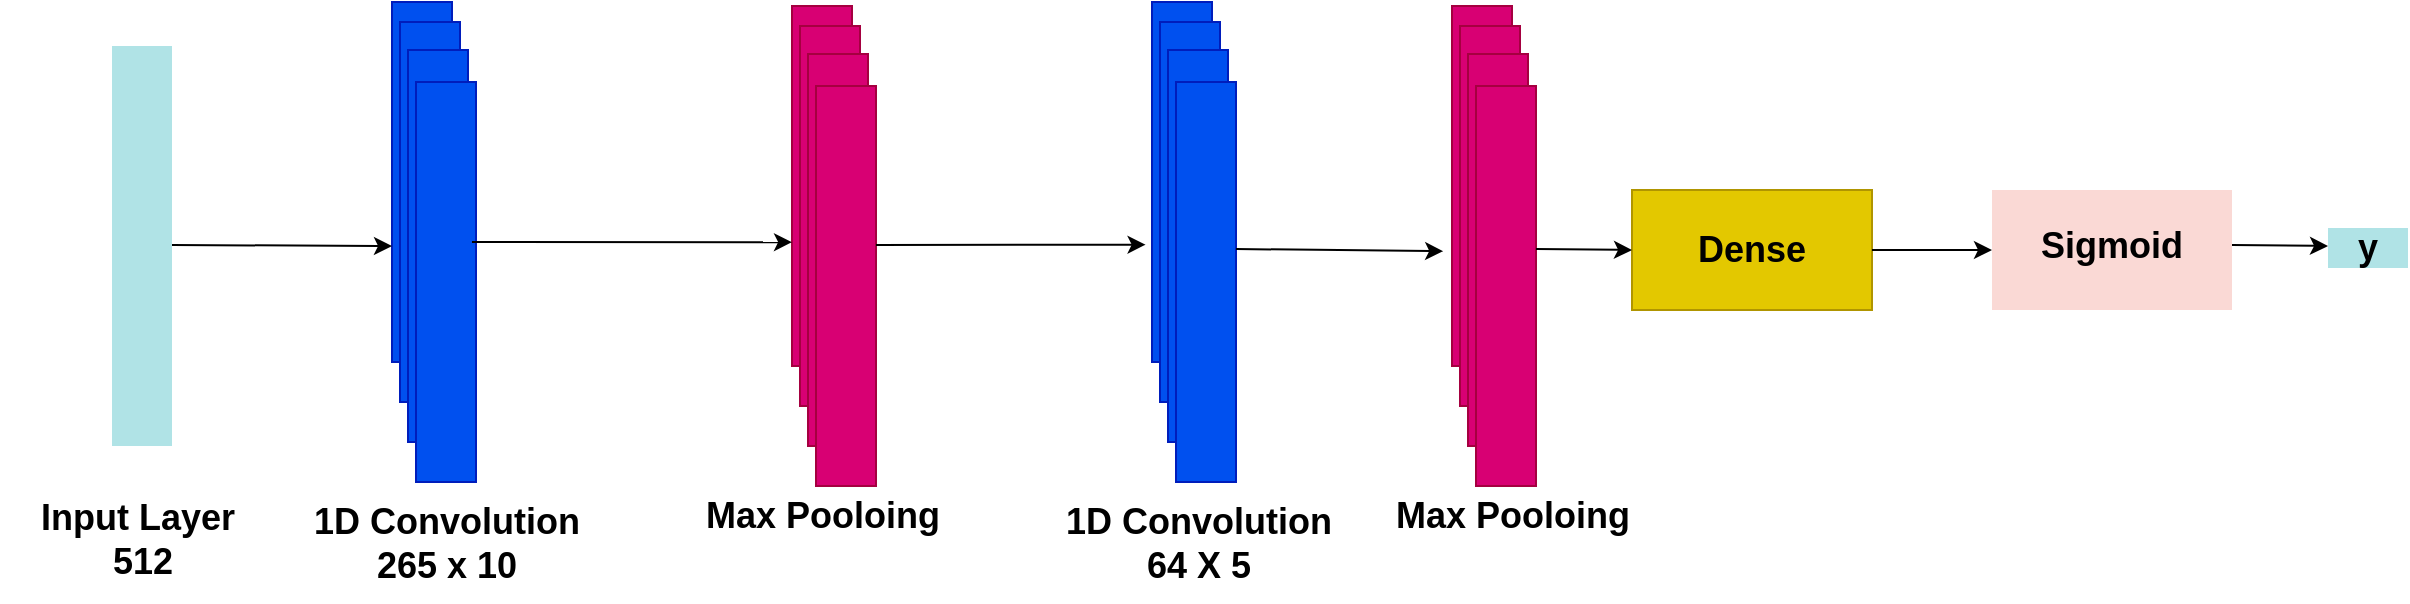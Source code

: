 <mxfile version="12.9.11" type="device"><diagram id="nRmqIMH5i4KukFryreDp" name="Page-1"><mxGraphModel dx="1888" dy="580" grid="1" gridSize="10" guides="1" tooltips="1" connect="1" arrows="1" fold="1" page="1" pageScale="1" pageWidth="850" pageHeight="1100" math="0" shadow="0"><root><mxCell id="0"/><mxCell id="1" parent="0"/><mxCell id="BCNbl0NNlTVqZBeyvZWr-14" value="" style="rounded=0;whiteSpace=wrap;html=1;strokeColor=#001DBC;fillColor=#0050ef;fontColor=#ffffff;" vertex="1" parent="1"><mxGeometry x="170" y="120" width="30" height="180" as="geometry"/></mxCell><mxCell id="BCNbl0NNlTVqZBeyvZWr-15" value="" style="rounded=0;whiteSpace=wrap;html=1;strokeColor=#001DBC;fillColor=#0050ef;fontColor=#ffffff;" vertex="1" parent="1"><mxGeometry x="174" y="130" width="30" height="190" as="geometry"/></mxCell><mxCell id="BCNbl0NNlTVqZBeyvZWr-16" value="" style="rounded=0;whiteSpace=wrap;html=1;strokeColor=#001DBC;fillColor=#0050ef;fontColor=#ffffff;" vertex="1" parent="1"><mxGeometry x="178" y="144" width="30" height="196" as="geometry"/></mxCell><mxCell id="BCNbl0NNlTVqZBeyvZWr-17" value="" style="rounded=0;whiteSpace=wrap;html=1;strokeColor=#001DBC;fillColor=#0050ef;fontColor=#ffffff;" vertex="1" parent="1"><mxGeometry x="182" y="160" width="30" height="200" as="geometry"/></mxCell><mxCell id="BCNbl0NNlTVqZBeyvZWr-18" value="" style="rounded=0;whiteSpace=wrap;html=1;strokeColor=#001DBC;fillColor=#0050ef;fontColor=#ffffff;" vertex="1" parent="1"><mxGeometry x="182" y="160" width="30" height="200" as="geometry"/></mxCell><mxCell id="BCNbl0NNlTVqZBeyvZWr-22" value="" style="rounded=0;whiteSpace=wrap;html=1;strokeColor=#A50040;fillColor=#d80073;fontColor=#ffffff;" vertex="1" parent="1"><mxGeometry x="370" y="122" width="30" height="180" as="geometry"/></mxCell><mxCell id="BCNbl0NNlTVqZBeyvZWr-23" value="" style="rounded=0;whiteSpace=wrap;html=1;strokeColor=#A50040;fillColor=#d80073;fontColor=#ffffff;" vertex="1" parent="1"><mxGeometry x="374" y="132" width="30" height="190" as="geometry"/></mxCell><mxCell id="BCNbl0NNlTVqZBeyvZWr-24" value="" style="rounded=0;whiteSpace=wrap;html=1;strokeColor=#A50040;fillColor=#d80073;fontColor=#ffffff;" vertex="1" parent="1"><mxGeometry x="378" y="146" width="30" height="196" as="geometry"/></mxCell><mxCell id="BCNbl0NNlTVqZBeyvZWr-25" value="" style="rounded=0;whiteSpace=wrap;html=1;strokeColor=#A50040;fillColor=#d80073;fontColor=#ffffff;" vertex="1" parent="1"><mxGeometry x="382" y="162" width="30" height="200" as="geometry"/></mxCell><mxCell id="BCNbl0NNlTVqZBeyvZWr-26" value="" style="rounded=0;whiteSpace=wrap;html=1;strokeColor=#A50040;fillColor=#d80073;fontColor=#ffffff;" vertex="1" parent="1"><mxGeometry x="382" y="162" width="30" height="200" as="geometry"/></mxCell><mxCell id="BCNbl0NNlTVqZBeyvZWr-27" value="" style="rounded=0;whiteSpace=wrap;html=1;strokeColor=#001DBC;fillColor=#0050ef;fontColor=#ffffff;" vertex="1" parent="1"><mxGeometry x="550" y="120" width="30" height="180" as="geometry"/></mxCell><mxCell id="BCNbl0NNlTVqZBeyvZWr-28" value="" style="rounded=0;whiteSpace=wrap;html=1;strokeColor=#001DBC;fillColor=#0050ef;fontColor=#ffffff;" vertex="1" parent="1"><mxGeometry x="554" y="130" width="30" height="190" as="geometry"/></mxCell><mxCell id="BCNbl0NNlTVqZBeyvZWr-29" value="" style="rounded=0;whiteSpace=wrap;html=1;strokeColor=#001DBC;fillColor=#0050ef;fontColor=#ffffff;" vertex="1" parent="1"><mxGeometry x="558" y="144" width="30" height="196" as="geometry"/></mxCell><mxCell id="BCNbl0NNlTVqZBeyvZWr-30" value="" style="rounded=0;whiteSpace=wrap;html=1;strokeColor=#001DBC;fillColor=#0050ef;fontColor=#ffffff;" vertex="1" parent="1"><mxGeometry x="562" y="160" width="30" height="200" as="geometry"/></mxCell><mxCell id="BCNbl0NNlTVqZBeyvZWr-31" value="" style="rounded=0;whiteSpace=wrap;html=1;strokeColor=#001DBC;fillColor=#0050ef;fontColor=#ffffff;" vertex="1" parent="1"><mxGeometry x="562" y="160" width="30" height="200" as="geometry"/></mxCell><mxCell id="BCNbl0NNlTVqZBeyvZWr-32" value="" style="rounded=0;whiteSpace=wrap;html=1;strokeColor=#A50040;fillColor=#d80073;fontColor=#ffffff;" vertex="1" parent="1"><mxGeometry x="700" y="122" width="30" height="180" as="geometry"/></mxCell><mxCell id="BCNbl0NNlTVqZBeyvZWr-33" value="" style="rounded=0;whiteSpace=wrap;html=1;strokeColor=#A50040;fillColor=#d80073;fontColor=#ffffff;" vertex="1" parent="1"><mxGeometry x="704" y="132" width="30" height="190" as="geometry"/></mxCell><mxCell id="BCNbl0NNlTVqZBeyvZWr-34" value="" style="rounded=0;whiteSpace=wrap;html=1;strokeColor=#A50040;fillColor=#d80073;fontColor=#ffffff;" vertex="1" parent="1"><mxGeometry x="708" y="146" width="30" height="196" as="geometry"/></mxCell><mxCell id="BCNbl0NNlTVqZBeyvZWr-35" value="" style="rounded=0;whiteSpace=wrap;html=1;strokeColor=#A50040;fillColor=#d80073;fontColor=#ffffff;" vertex="1" parent="1"><mxGeometry x="712" y="162" width="30" height="200" as="geometry"/></mxCell><mxCell id="BCNbl0NNlTVqZBeyvZWr-36" value="" style="rounded=0;whiteSpace=wrap;html=1;strokeColor=#A50040;fillColor=#d80073;fontColor=#ffffff;" vertex="1" parent="1"><mxGeometry x="712" y="162" width="30" height="200" as="geometry"/></mxCell><mxCell id="BCNbl0NNlTVqZBeyvZWr-37" value="" style="rounded=0;whiteSpace=wrap;html=1;fillColor=#e3c800;strokeColor=#B09500;fontColor=#ffffff;" vertex="1" parent="1"><mxGeometry x="790" y="214" width="120" height="60" as="geometry"/></mxCell><mxCell id="BCNbl0NNlTVqZBeyvZWr-38" value="" style="rounded=0;whiteSpace=wrap;html=1;fillColor=#fad9d5;strokeColor=none;" vertex="1" parent="1"><mxGeometry x="970" y="214" width="120" height="60" as="geometry"/></mxCell><mxCell id="BCNbl0NNlTVqZBeyvZWr-39" value="" style="endArrow=classic;html=1;exitX=0.933;exitY=0.4;exitDx=0;exitDy=0;exitPerimeter=0;entryX=0;entryY=0.656;entryDx=0;entryDy=0;entryPerimeter=0;" edge="1" parent="1" source="BCNbl0NNlTVqZBeyvZWr-18" target="BCNbl0NNlTVqZBeyvZWr-22"><mxGeometry width="50" height="50" relative="1" as="geometry"><mxPoint x="560" y="320" as="sourcePoint"/><mxPoint x="610" y="270" as="targetPoint"/></mxGeometry></mxCell><mxCell id="BCNbl0NNlTVqZBeyvZWr-40" value="" style="endArrow=classic;html=1;exitX=0.933;exitY=0.4;exitDx=0;exitDy=0;exitPerimeter=0;entryX=-0.107;entryY=0.674;entryDx=0;entryDy=0;entryPerimeter=0;" edge="1" parent="1" target="BCNbl0NNlTVqZBeyvZWr-27"><mxGeometry width="50" height="50" relative="1" as="geometry"><mxPoint x="412" y="241.5" as="sourcePoint"/><mxPoint x="490" y="242" as="targetPoint"/></mxGeometry></mxCell><mxCell id="BCNbl0NNlTVqZBeyvZWr-41" value="" style="endArrow=classic;html=1;exitX=0.933;exitY=0.4;exitDx=0;exitDy=0;exitPerimeter=0;entryX=-0.147;entryY=0.681;entryDx=0;entryDy=0;entryPerimeter=0;" edge="1" parent="1" target="BCNbl0NNlTVqZBeyvZWr-32"><mxGeometry width="50" height="50" relative="1" as="geometry"><mxPoint x="592" y="243.5" as="sourcePoint"/><mxPoint x="670" y="244" as="targetPoint"/></mxGeometry></mxCell><mxCell id="BCNbl0NNlTVqZBeyvZWr-42" value="" style="endArrow=classic;html=1;exitX=0.933;exitY=0.4;exitDx=0;exitDy=0;exitPerimeter=0;" edge="1" parent="1"><mxGeometry width="50" height="50" relative="1" as="geometry"><mxPoint x="742" y="243.5" as="sourcePoint"/><mxPoint x="790" y="244" as="targetPoint"/></mxGeometry></mxCell><mxCell id="BCNbl0NNlTVqZBeyvZWr-44" value="" style="endArrow=classic;html=1;entryX=0;entryY=0.5;entryDx=0;entryDy=0;exitX=1;exitY=0.5;exitDx=0;exitDy=0;" edge="1" parent="1" source="BCNbl0NNlTVqZBeyvZWr-37" target="BCNbl0NNlTVqZBeyvZWr-38"><mxGeometry width="50" height="50" relative="1" as="geometry"><mxPoint x="720" y="320" as="sourcePoint"/><mxPoint x="770" y="270" as="targetPoint"/></mxGeometry></mxCell><mxCell id="BCNbl0NNlTVqZBeyvZWr-45" value="" style="endArrow=classic;html=1;exitX=0.933;exitY=0.4;exitDx=0;exitDy=0;exitPerimeter=0;" edge="1" parent="1"><mxGeometry width="50" height="50" relative="1" as="geometry"><mxPoint x="1090" y="241.5" as="sourcePoint"/><mxPoint x="1138" y="242" as="targetPoint"/></mxGeometry></mxCell><mxCell id="BCNbl0NNlTVqZBeyvZWr-46" value="&lt;font style=&quot;font-size: 18px&quot;&gt;&lt;b&gt;1D Convolution&lt;br&gt;265 x 10&lt;br&gt;&lt;/b&gt;&lt;/font&gt;" style="text;html=1;strokeColor=none;fillColor=none;align=center;verticalAlign=middle;whiteSpace=wrap;rounded=0;" vertex="1" parent="1"><mxGeometry x="126.5" y="362" width="141" height="58" as="geometry"/></mxCell><mxCell id="BCNbl0NNlTVqZBeyvZWr-48" value="&lt;font style=&quot;font-size: 18px&quot;&gt;&lt;b&gt;1D Convolution&lt;br&gt;64 X 5&lt;br&gt;&lt;/b&gt;&lt;/font&gt;" style="text;html=1;strokeColor=none;fillColor=none;align=center;verticalAlign=middle;whiteSpace=wrap;rounded=0;" vertex="1" parent="1"><mxGeometry x="502.5" y="362" width="141" height="58" as="geometry"/></mxCell><mxCell id="BCNbl0NNlTVqZBeyvZWr-49" value="&lt;font style=&quot;font-size: 18px&quot;&gt;&lt;b&gt;Max Pooloing&lt;/b&gt;&lt;/font&gt;" style="text;html=1;strokeColor=none;fillColor=none;align=center;verticalAlign=middle;whiteSpace=wrap;rounded=0;" vertex="1" parent="1"><mxGeometry x="314.5" y="362" width="141" height="30" as="geometry"/></mxCell><mxCell id="BCNbl0NNlTVqZBeyvZWr-50" value="&lt;font style=&quot;font-size: 18px&quot;&gt;&lt;b&gt;Max Pooloing&lt;/b&gt;&lt;/font&gt;" style="text;html=1;strokeColor=none;fillColor=none;align=center;verticalAlign=middle;whiteSpace=wrap;rounded=0;" vertex="1" parent="1"><mxGeometry x="660" y="362" width="141" height="30" as="geometry"/></mxCell><mxCell id="BCNbl0NNlTVqZBeyvZWr-51" value="&lt;b&gt;&lt;font style=&quot;font-size: 18px&quot;&gt;y&lt;/font&gt;&lt;/b&gt;" style="text;html=1;strokeColor=none;fillColor=#b0e3e6;align=center;verticalAlign=middle;whiteSpace=wrap;rounded=0;" vertex="1" parent="1"><mxGeometry x="1138" y="233" width="40" height="20" as="geometry"/></mxCell><mxCell id="BCNbl0NNlTVqZBeyvZWr-52" value="&lt;font style=&quot;font-size: 18px&quot;&gt;&lt;b&gt;Dense&lt;/b&gt;&lt;/font&gt;" style="text;html=1;strokeColor=none;fillColor=none;align=center;verticalAlign=middle;whiteSpace=wrap;rounded=0;" vertex="1" parent="1"><mxGeometry x="830" y="234" width="40" height="20" as="geometry"/></mxCell><mxCell id="BCNbl0NNlTVqZBeyvZWr-53" value="&lt;font style=&quot;font-size: 18px&quot;&gt;&lt;b&gt;Sigmoid&lt;/b&gt;&lt;/font&gt;" style="text;html=1;strokeColor=none;fillColor=none;align=center;verticalAlign=middle;whiteSpace=wrap;rounded=0;" vertex="1" parent="1"><mxGeometry x="1010" y="232" width="40" height="20" as="geometry"/></mxCell><mxCell id="BCNbl0NNlTVqZBeyvZWr-57" value="" style="rounded=0;whiteSpace=wrap;html=1;strokeColor=none;fillColor=#b0e3e6;" vertex="1" parent="1"><mxGeometry x="30" y="142" width="30" height="200" as="geometry"/></mxCell><mxCell id="BCNbl0NNlTVqZBeyvZWr-58" value="&lt;font style=&quot;font-size: 18px&quot;&gt;&lt;b&gt;Input Layer&amp;nbsp;&lt;br&gt;512&lt;br&gt;&lt;/b&gt;&lt;/font&gt;" style="text;html=1;strokeColor=none;fillColor=none;align=center;verticalAlign=middle;whiteSpace=wrap;rounded=0;" vertex="1" parent="1"><mxGeometry x="-25.5" y="360" width="141" height="58" as="geometry"/></mxCell><mxCell id="BCNbl0NNlTVqZBeyvZWr-59" value="" style="endArrow=classic;html=1;exitX=0.933;exitY=0.4;exitDx=0;exitDy=0;exitPerimeter=0;" edge="1" parent="1"><mxGeometry width="50" height="50" relative="1" as="geometry"><mxPoint x="60.0" y="241.5" as="sourcePoint"/><mxPoint x="170" y="242" as="targetPoint"/></mxGeometry></mxCell></root></mxGraphModel></diagram></mxfile>
